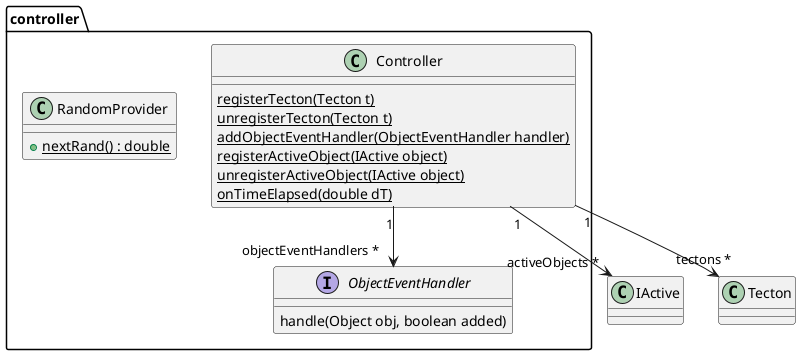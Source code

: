 @startuml Controller Class Diagram

package "controller" {
  class Controller {
    {static} registerTecton(Tecton t)
    {static} unregisterTecton(Tecton t)
    {static} addObjectEventHandler(ObjectEventHandler handler)
    {static} registerActiveObject(IActive object)
    {static} unregisterActiveObject(IActive object)
    {static} onTimeElapsed(double dT)
  }

  interface ObjectEventHandler {
    handle(Object obj, boolean added)
  }
  
  class RandomProvider {
    + {static} nextRand() : double
  }
}
Controller "1" --> "activeObjects *" IActive
Controller "1" --> "tectons *" Tecton
Controller "1" --> "objectEventHandlers *" ObjectEventHandler

@enduml
